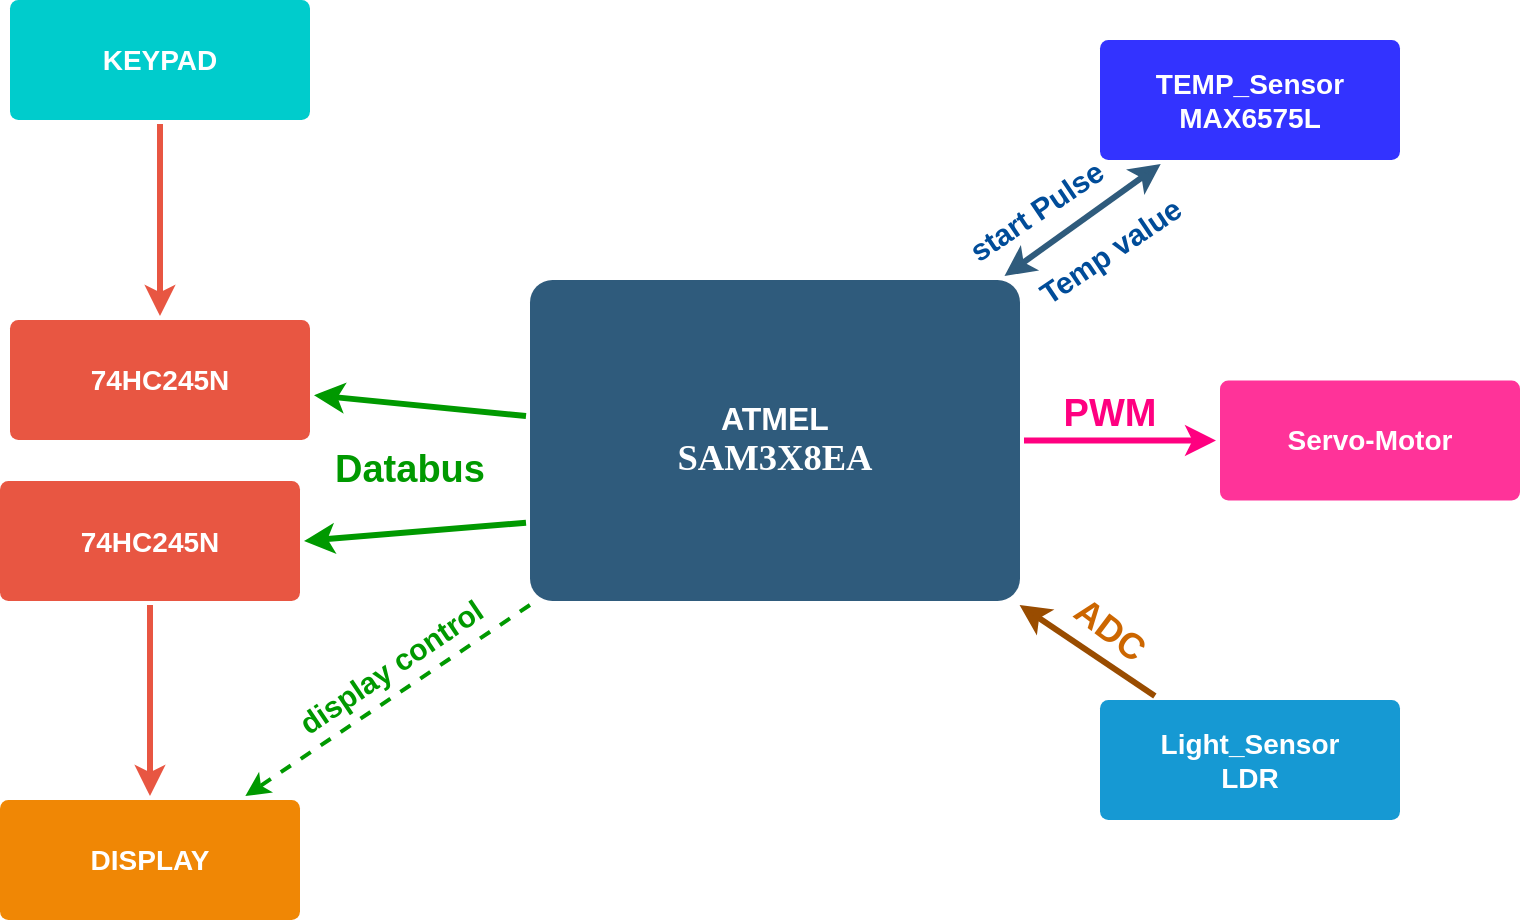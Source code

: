 <mxfile version="12.5.1" type="device"><diagram id="6a731a19-8d31-9384-78a2-239565b7b9f0" name="Page-1"><mxGraphModel dx="1108" dy="719" grid="1" gridSize="10" guides="1" tooltips="1" connect="1" arrows="1" fold="1" page="1" pageScale="1" pageWidth="1169" pageHeight="827" background="#ffffff" math="0" shadow="0"><root><mxCell id="0"/><mxCell id="1" parent="0"/><mxCell id="1745" value="" style="edgeStyle=none;rounded=0;jumpStyle=none;html=1;shadow=0;labelBackgroundColor=none;startArrow=classic;startFill=1;endArrow=classic;endFill=1;jettySize=auto;orthogonalLoop=1;strokeColor=#2F5B7C;strokeWidth=3;fontFamily=Helvetica;fontSize=16;fontColor=#23445D;spacing=5;" parent="1" source="1749" target="1764" edge="1"><mxGeometry relative="1" as="geometry"/></mxCell><mxCell id="1746" value="" style="edgeStyle=none;rounded=0;jumpStyle=none;html=1;shadow=0;labelBackgroundColor=none;startArrow=none;startFill=0;endArrow=classic;endFill=1;jettySize=auto;orthogonalLoop=1;strokeColor=#FF0080;strokeWidth=3;fontFamily=Helvetica;fontSize=16;fontColor=#23445D;spacing=5;" parent="1" source="1749" target="1771" edge="1"><mxGeometry relative="1" as="geometry"/></mxCell><mxCell id="1747" value="" style="edgeStyle=none;rounded=0;jumpStyle=none;html=1;shadow=0;labelBackgroundColor=none;startArrow=none;startFill=0;endArrow=classic;endFill=1;jettySize=auto;orthogonalLoop=1;strokeColor=#994C00;strokeWidth=3;fontFamily=Helvetica;fontSize=16;fontColor=#23445D;spacing=5;" parent="1" source="1760" target="1749" edge="1"><mxGeometry relative="1" as="geometry"/></mxCell><mxCell id="1748" value="" style="edgeStyle=none;rounded=0;jumpStyle=none;html=1;shadow=0;labelBackgroundColor=none;startArrow=none;startFill=0;endArrow=classic;endFill=1;jettySize=auto;orthogonalLoop=1;strokeColor=#009900;strokeWidth=3;fontFamily=Helvetica;fontSize=16;fontColor=#23445D;spacing=5;" parent="1" source="1749" target="1753" edge="1"><mxGeometry relative="1" as="geometry"/></mxCell><mxCell id="1749" value="&lt;div&gt;ATMEL &lt;br&gt;&lt;/div&gt;&lt;div&gt;&lt;span style=&quot;left: 154.5px ; top: 269.294px ; font-size: 18.3px ; font-family: serif ; transform: scalex(1.002)&quot;&gt;SAM3X8EA&lt;/span&gt;&lt;/div&gt;" style="rounded=1;whiteSpace=wrap;html=1;shadow=0;labelBackgroundColor=none;strokeColor=none;strokeWidth=3;fillColor=#2F5B7C;fontFamily=Helvetica;fontSize=16;fontColor=#FFFFFF;align=center;fontStyle=1;spacing=5;arcSize=7;perimeterSpacing=2;" parent="1" vertex="1"><mxGeometry x="495" y="290" width="245" height="160.5" as="geometry"/></mxCell><mxCell id="1750" value="" style="edgeStyle=none;rounded=1;jumpStyle=none;html=1;shadow=0;labelBackgroundColor=none;startArrow=none;startFill=0;jettySize=auto;orthogonalLoop=1;strokeColor=#E85642;strokeWidth=3;fontFamily=Helvetica;fontSize=14;fontColor=#FFFFFF;spacing=5;fontStyle=1;fillColor=#b0e3e6;" parent="1" source="1756" target="1753" edge="1"><mxGeometry relative="1" as="geometry"/></mxCell><mxCell id="1753" value="74HC245N" style="rounded=1;whiteSpace=wrap;html=1;shadow=0;labelBackgroundColor=none;strokeColor=none;strokeWidth=3;fillColor=#e85642;fontFamily=Helvetica;fontSize=14;fontColor=#FFFFFF;align=center;spacing=5;fontStyle=1;arcSize=7;perimeterSpacing=2;" parent="1" vertex="1"><mxGeometry x="235" y="310" width="150" height="60" as="geometry"/></mxCell><mxCell id="1756" value="&lt;b&gt;KEYPAD&lt;/b&gt;" style="rounded=1;whiteSpace=wrap;html=1;shadow=0;labelBackgroundColor=none;strokeColor=none;strokeWidth=3;fillColor=#00CCCC;fontFamily=Helvetica;fontSize=14;fontColor=#FFFFFF;align=center;spacing=5;fontStyle=0;arcSize=7;perimeterSpacing=2;" parent="1" vertex="1"><mxGeometry x="235" y="150" width="150" height="60" as="geometry"/></mxCell><mxCell id="1760" value="&lt;div&gt;Light_Sensor&lt;/div&gt;&lt;div&gt;LDR&lt;/div&gt;" style="rounded=1;whiteSpace=wrap;html=1;shadow=0;labelBackgroundColor=none;strokeColor=none;strokeWidth=3;fillColor=#1699d3;fontFamily=Helvetica;fontSize=14;fontColor=#FFFFFF;align=center;spacing=5;fontStyle=1;arcSize=7;perimeterSpacing=2;" parent="1" vertex="1"><mxGeometry x="780" y="500" width="150" height="60" as="geometry"/></mxCell><mxCell id="1764" value="&lt;div&gt;TEMP_Sensor&lt;/div&gt;&lt;div&gt;MAX6575L&lt;br&gt;&lt;/div&gt;" style="rounded=1;whiteSpace=wrap;html=1;shadow=0;labelBackgroundColor=none;strokeColor=none;strokeWidth=3;fillColor=#3333FF;fontFamily=Helvetica;fontSize=14;fontColor=#FFFFFF;align=center;spacing=5;fontStyle=1;arcSize=7;perimeterSpacing=2;" parent="1" vertex="1"><mxGeometry x="780" y="170" width="150" height="60" as="geometry"/></mxCell><mxCell id="1771" value="Servo-Motor" style="rounded=1;whiteSpace=wrap;html=1;shadow=0;labelBackgroundColor=none;strokeColor=none;strokeWidth=3;fillColor=#FF3399;fontFamily=Helvetica;fontSize=14;fontColor=#FFFFFF;align=center;spacing=5;fontStyle=1;arcSize=7;perimeterSpacing=2;" parent="1" vertex="1"><mxGeometry x="840" y="340.25" width="150" height="60" as="geometry"/></mxCell><mxCell id="FPBJURH6SwCstrF_x26p-1779" value="74HC245N" style="rounded=1;whiteSpace=wrap;html=1;shadow=0;labelBackgroundColor=none;strokeColor=none;strokeWidth=3;fillColor=#e85642;fontFamily=Helvetica;fontSize=14;fontColor=#FFFFFF;align=center;spacing=5;fontStyle=1;arcSize=7;perimeterSpacing=2;" vertex="1" parent="1"><mxGeometry x="230" y="390.5" width="150" height="60" as="geometry"/></mxCell><mxCell id="FPBJURH6SwCstrF_x26p-1781" value="" style="edgeStyle=none;rounded=0;jumpStyle=none;html=1;shadow=0;labelBackgroundColor=none;startArrow=none;startFill=0;endArrow=classic;endFill=1;jettySize=auto;orthogonalLoop=1;strokeColor=#009900;strokeWidth=3;fontFamily=Helvetica;fontSize=16;fontColor=#23445D;spacing=5;entryX=1;entryY=0.5;entryDx=0;entryDy=0;exitX=0;exitY=0.75;exitDx=0;exitDy=0;" edge="1" parent="1" source="1749" target="FPBJURH6SwCstrF_x26p-1779"><mxGeometry relative="1" as="geometry"><mxPoint x="503" y="402.588" as="sourcePoint"/><mxPoint x="452" y="387.412" as="targetPoint"/></mxGeometry></mxCell><mxCell id="FPBJURH6SwCstrF_x26p-1782" value="DISPLAY" style="rounded=1;whiteSpace=wrap;html=1;shadow=0;labelBackgroundColor=none;strokeColor=none;strokeWidth=3;fillColor=#F08705;fontFamily=Helvetica;fontSize=14;fontColor=#FFFFFF;align=center;spacing=5;fontStyle=1;arcSize=7;perimeterSpacing=2;" vertex="1" parent="1"><mxGeometry x="230" y="550" width="150" height="60" as="geometry"/></mxCell><mxCell id="FPBJURH6SwCstrF_x26p-1784" value="" style="edgeStyle=none;rounded=1;jumpStyle=none;html=1;shadow=0;labelBackgroundColor=none;startArrow=none;startFill=0;jettySize=auto;orthogonalLoop=1;strokeColor=#E85642;strokeWidth=3;fontFamily=Helvetica;fontSize=14;fontColor=#FFFFFF;spacing=5;fontStyle=1;fillColor=#b0e3e6;" edge="1" parent="1" source="FPBJURH6SwCstrF_x26p-1779" target="FPBJURH6SwCstrF_x26p-1782"><mxGeometry relative="1" as="geometry"><mxPoint x="228" y="450" as="sourcePoint"/><mxPoint x="162" y="354.854" as="targetPoint"/></mxGeometry></mxCell><mxCell id="FPBJURH6SwCstrF_x26p-1785" value="&lt;font size=&quot;1&quot; color=&quot;#009900&quot;&gt;&lt;b style=&quot;font-size: 19px&quot;&gt;Databus&lt;/b&gt;&lt;/font&gt;" style="text;html=1;strokeColor=none;fillColor=none;align=center;verticalAlign=middle;whiteSpace=wrap;rounded=0;" vertex="1" parent="1"><mxGeometry x="380" y="360" width="110" height="50" as="geometry"/></mxCell><mxCell id="FPBJURH6SwCstrF_x26p-1791" value="" style="endArrow=classic;html=1;strokeColor=#009900;strokeWidth=2;dashed=1;" edge="1" parent="1" source="1749" target="FPBJURH6SwCstrF_x26p-1782"><mxGeometry width="50" height="50" relative="1" as="geometry"><mxPoint x="230" y="680" as="sourcePoint"/><mxPoint x="280" y="630" as="targetPoint"/></mxGeometry></mxCell><mxCell id="FPBJURH6SwCstrF_x26p-1792" value="&lt;font style=&quot;font-size: 15px&quot; color=&quot;#009900&quot;&gt;&lt;b&gt;display control&lt;/b&gt;&lt;/font&gt;" style="text;html=1;strokeColor=none;fillColor=none;align=center;verticalAlign=middle;whiteSpace=wrap;rounded=0;rotation=326;" vertex="1" parent="1"><mxGeometry x="370" y="457.5" width="110" height="50" as="geometry"/></mxCell><mxCell id="FPBJURH6SwCstrF_x26p-1793" value="&lt;font color=&quot;#FF0080&quot;&gt;&lt;b&gt;&lt;font style=&quot;font-size: 19px&quot;&gt;PWM&lt;/font&gt;&lt;/b&gt;&lt;/font&gt;" style="text;html=1;strokeColor=none;fillColor=none;align=center;verticalAlign=middle;whiteSpace=wrap;rounded=0;" vertex="1" parent="1"><mxGeometry x="730" y="332" width="110" height="50" as="geometry"/></mxCell><mxCell id="FPBJURH6SwCstrF_x26p-1795" value="&lt;font color=&quot;#004C99&quot;&gt;&lt;b&gt;&lt;font style=&quot;font-size: 15px&quot;&gt;start Pulse&lt;/font&gt;&lt;/b&gt;&lt;/font&gt;" style="text;html=1;strokeColor=none;fillColor=none;align=center;verticalAlign=middle;whiteSpace=wrap;rounded=0;rotation=326;" vertex="1" parent="1"><mxGeometry x="693" y="230" width="110" height="50" as="geometry"/></mxCell><mxCell id="FPBJURH6SwCstrF_x26p-1796" value="&lt;b&gt;&lt;font style=&quot;font-size: 15px&quot; color=&quot;#004C99&quot;&gt;Temp value&lt;/font&gt;&lt;/b&gt;" style="text;html=1;strokeColor=none;fillColor=none;align=center;verticalAlign=middle;whiteSpace=wrap;rounded=0;rotation=326;" vertex="1" parent="1"><mxGeometry x="730" y="250" width="110" height="50" as="geometry"/></mxCell><mxCell id="FPBJURH6SwCstrF_x26p-1797" value="&lt;font style=&quot;font-size: 18px&quot; color=&quot;#CC6600&quot;&gt;&lt;b&gt;ADC&lt;/b&gt;&lt;/font&gt;" style="text;html=1;strokeColor=none;fillColor=none;align=center;verticalAlign=middle;whiteSpace=wrap;rounded=0;rotation=37;" vertex="1" parent="1"><mxGeometry x="730" y="440" width="110" height="50" as="geometry"/></mxCell></root></mxGraphModel></diagram></mxfile>